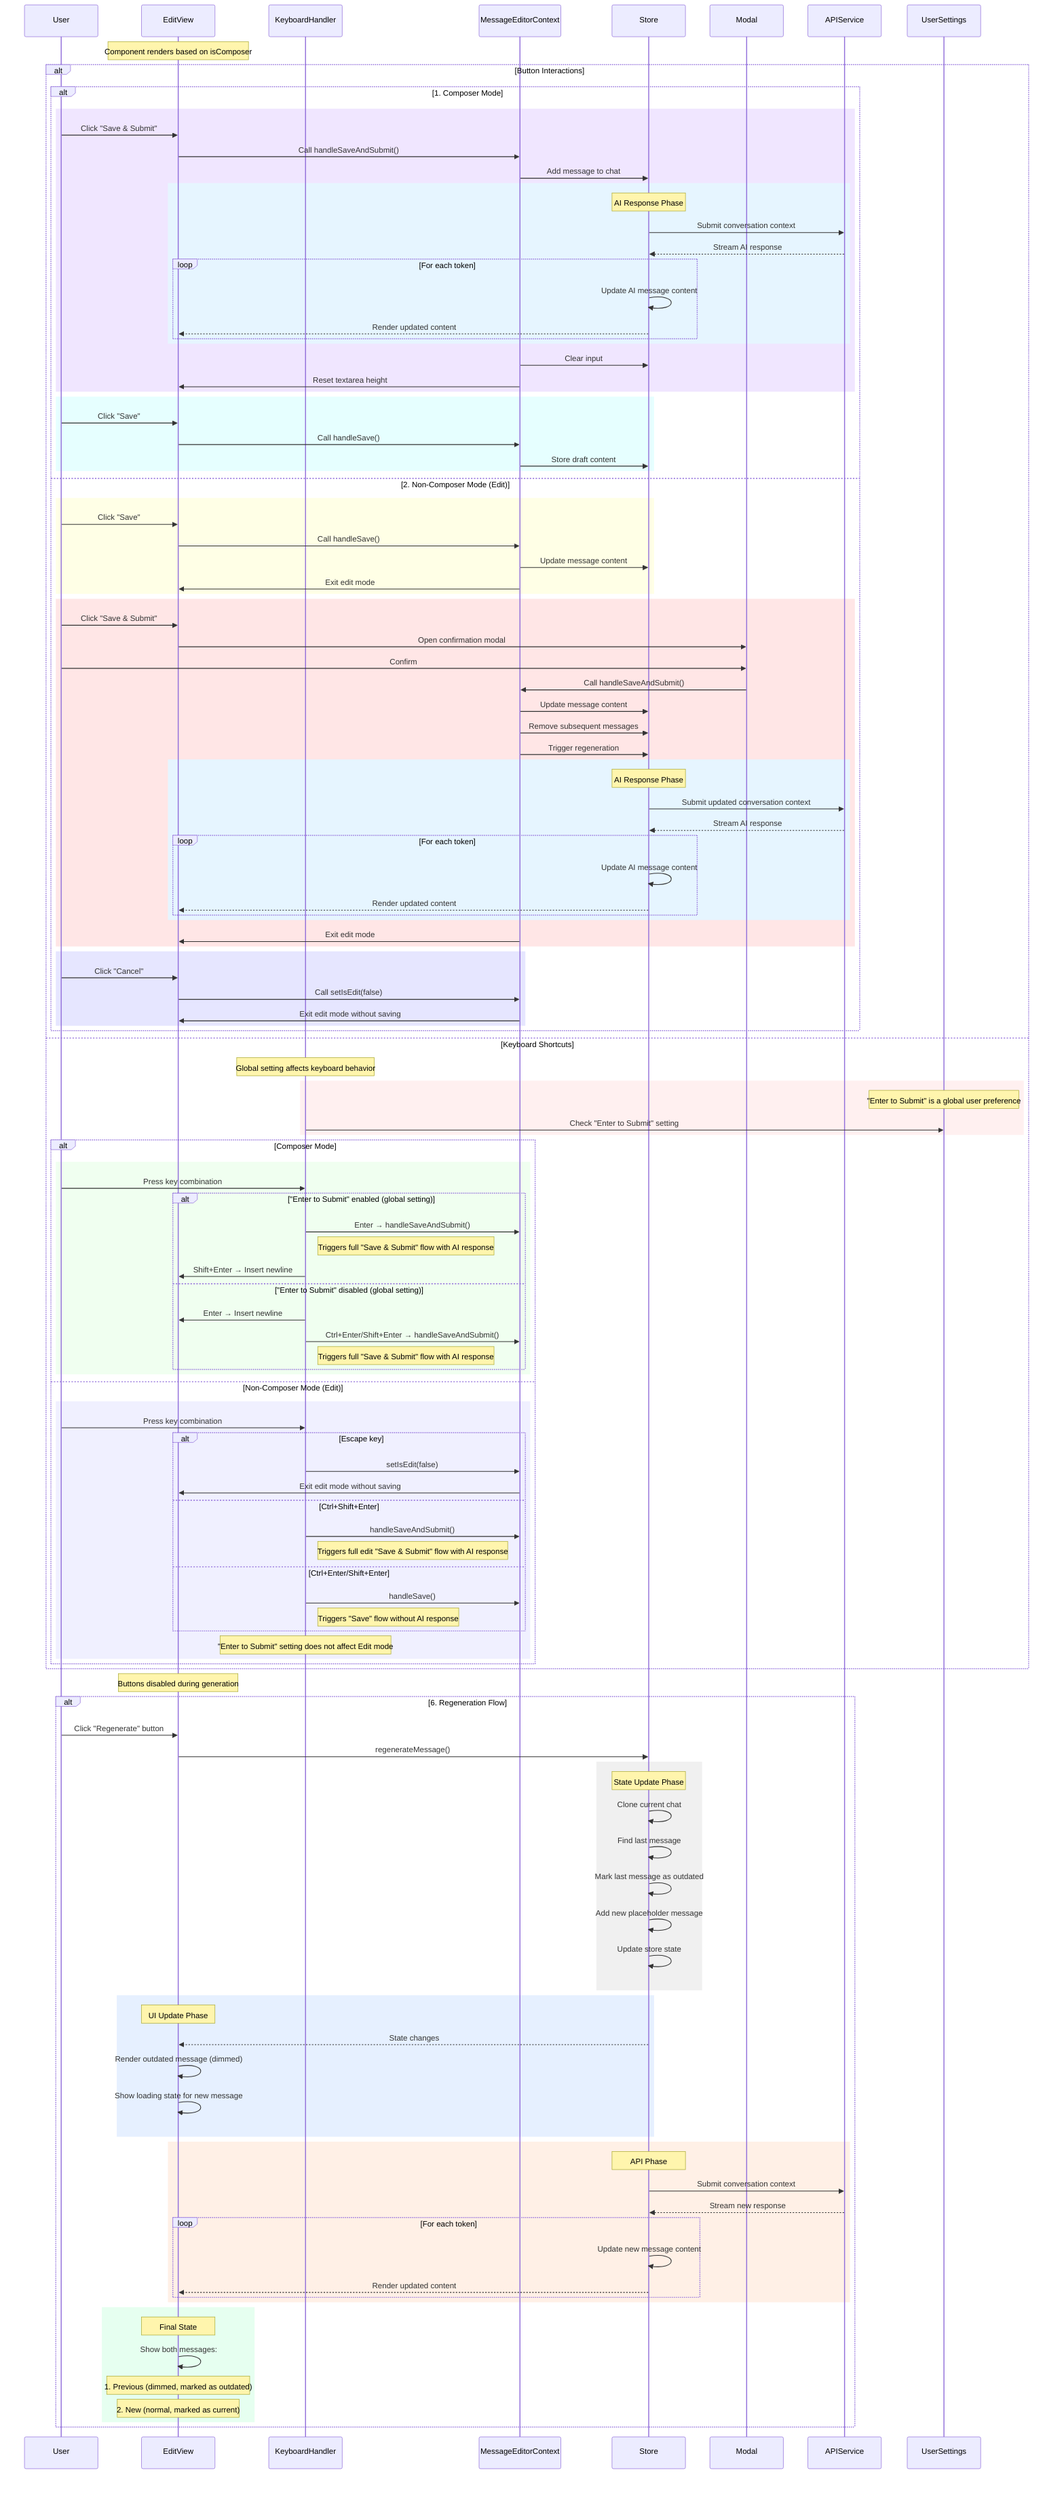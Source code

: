 sequenceDiagram
    participant User
    participant EditView
    participant KeyboardHandler
    participant MessageEditorContext
    participant Store
    participant Modal
    participant APIService
    participant UserSettings

    Note over EditView: Component renders based on isComposer

    alt Button Interactions
        alt 1. Composer Mode
            rect rgb(240,230,255)
                User->>EditView: Click "Save & Submit"
                EditView->>MessageEditorContext: Call handleSaveAndSubmit()
                MessageEditorContext->>Store: Add message to chat
                
                rect rgb(230,245,255)
                    Note over Store: AI Response Phase
                    Store->>APIService: Submit conversation context
                    APIService-->>Store: Stream AI response
                    
                    loop For each token
                        Store->>Store: Update AI message content
                        Store-->>EditView: Render updated content
                    end
                end
                
                MessageEditorContext->>Store: Clear input
                MessageEditorContext->>EditView: Reset textarea height
            end

            rect rgb(230,255,255)
                User->>EditView: Click "Save"
                EditView->>MessageEditorContext: Call handleSave()
                MessageEditorContext->>Store: Store draft content
            end
        else 2. Non-Composer Mode (Edit)
            rect rgb(255,255,230)
                User->>EditView: Click "Save"
                EditView->>MessageEditorContext: Call handleSave()
                MessageEditorContext->>Store: Update message content
                MessageEditorContext->>EditView: Exit edit mode
            end

            rect rgb(255,230,230)
                User->>EditView: Click "Save & Submit"
                EditView->>Modal: Open confirmation modal
                User->>Modal: Confirm
                Modal->>MessageEditorContext: Call handleSaveAndSubmit()
                MessageEditorContext->>Store: Update message content
                MessageEditorContext->>Store: Remove subsequent messages
                MessageEditorContext->>Store: Trigger regeneration
                
                rect rgb(230,245,255)
                    Note over Store: AI Response Phase
                    Store->>APIService: Submit updated conversation context
                    APIService-->>Store: Stream AI response
                    
                    loop For each token
                        Store->>Store: Update AI message content
                        Store-->>EditView: Render updated content
                    end
                end
                
                MessageEditorContext->>EditView: Exit edit mode
            end

            rect rgb(230,230,255)
                User->>EditView: Click "Cancel"
                EditView->>MessageEditorContext: Call setIsEdit(false)
                MessageEditorContext->>EditView: Exit edit mode without saving
            end
        end
    else Keyboard Shortcuts
        Note over KeyboardHandler: Global setting affects keyboard behavior
        
        rect rgb(255,240,240)
            Note over UserSettings: "Enter to Submit" is a global user preference
            KeyboardHandler->>UserSettings: Check "Enter to Submit" setting
        end
        
        alt Composer Mode
            rect rgb(240,255,240)
                User->>KeyboardHandler: Press key combination
                
                alt "Enter to Submit" enabled (global setting)
                    KeyboardHandler->>MessageEditorContext: Enter → handleSaveAndSubmit()
                    Note right of KeyboardHandler: Triggers full "Save & Submit" flow with AI response
                    
                    KeyboardHandler->>EditView: Shift+Enter → Insert newline
                else "Enter to Submit" disabled (global setting)
                    KeyboardHandler->>EditView: Enter → Insert newline
                    
                    KeyboardHandler->>MessageEditorContext: Ctrl+Enter/Shift+Enter → handleSaveAndSubmit()
                    Note right of KeyboardHandler: Triggers full "Save & Submit" flow with AI response
                end
            end
        else Non-Composer Mode (Edit)
            rect rgb(240,240,255)
                User->>KeyboardHandler: Press key combination
                
                alt Escape key
                    KeyboardHandler->>MessageEditorContext: setIsEdit(false)
                    MessageEditorContext->>EditView: Exit edit mode without saving
                else Ctrl+Shift+Enter
                    KeyboardHandler->>MessageEditorContext: handleSaveAndSubmit()
                    Note right of KeyboardHandler: Triggers full edit "Save & Submit" flow with AI response
                else Ctrl+Enter/Shift+Enter
                    KeyboardHandler->>MessageEditorContext: handleSave()
                    Note right of KeyboardHandler: Triggers "Save" flow without AI response
                end
                
                Note over KeyboardHandler: "Enter to Submit" setting does not affect Edit mode
            end
        end
    end

    Note over EditView: Buttons disabled during generation

    alt 6. Regeneration Flow
        User->>EditView: Click "Regenerate" button
        EditView->>Store: regenerateMessage()
        
        rect rgb(240,240,240)
            Note over Store: State Update Phase
            Store->>Store: Clone current chat
            Store->>Store: Find last message
            Store->>Store: Mark last message as outdated
            Store->>Store: Add new placeholder message
            Store->>Store: Update store state
        end
        
        rect rgb(230,240,255)
            Note over EditView: UI Update Phase
            Store-->>EditView: State changes
            EditView->>EditView: Render outdated message (dimmed)
            EditView->>EditView: Show loading state for new message
        end
        
        rect rgb(255,240,230)
            Note over Store: API Phase
            Store->>APIService: Submit conversation context
            APIService-->>Store: Stream new response
            
            loop For each token
                Store->>Store: Update new message content
                Store-->>EditView: Render updated content
            end
        end
        
        rect rgb(230,255,240)
            Note over EditView: Final State
            EditView->>EditView: Show both messages:
            Note over EditView: 1. Previous (dimmed, marked as outdated)
            Note over EditView: 2. New (normal, marked as current)
        end
    end